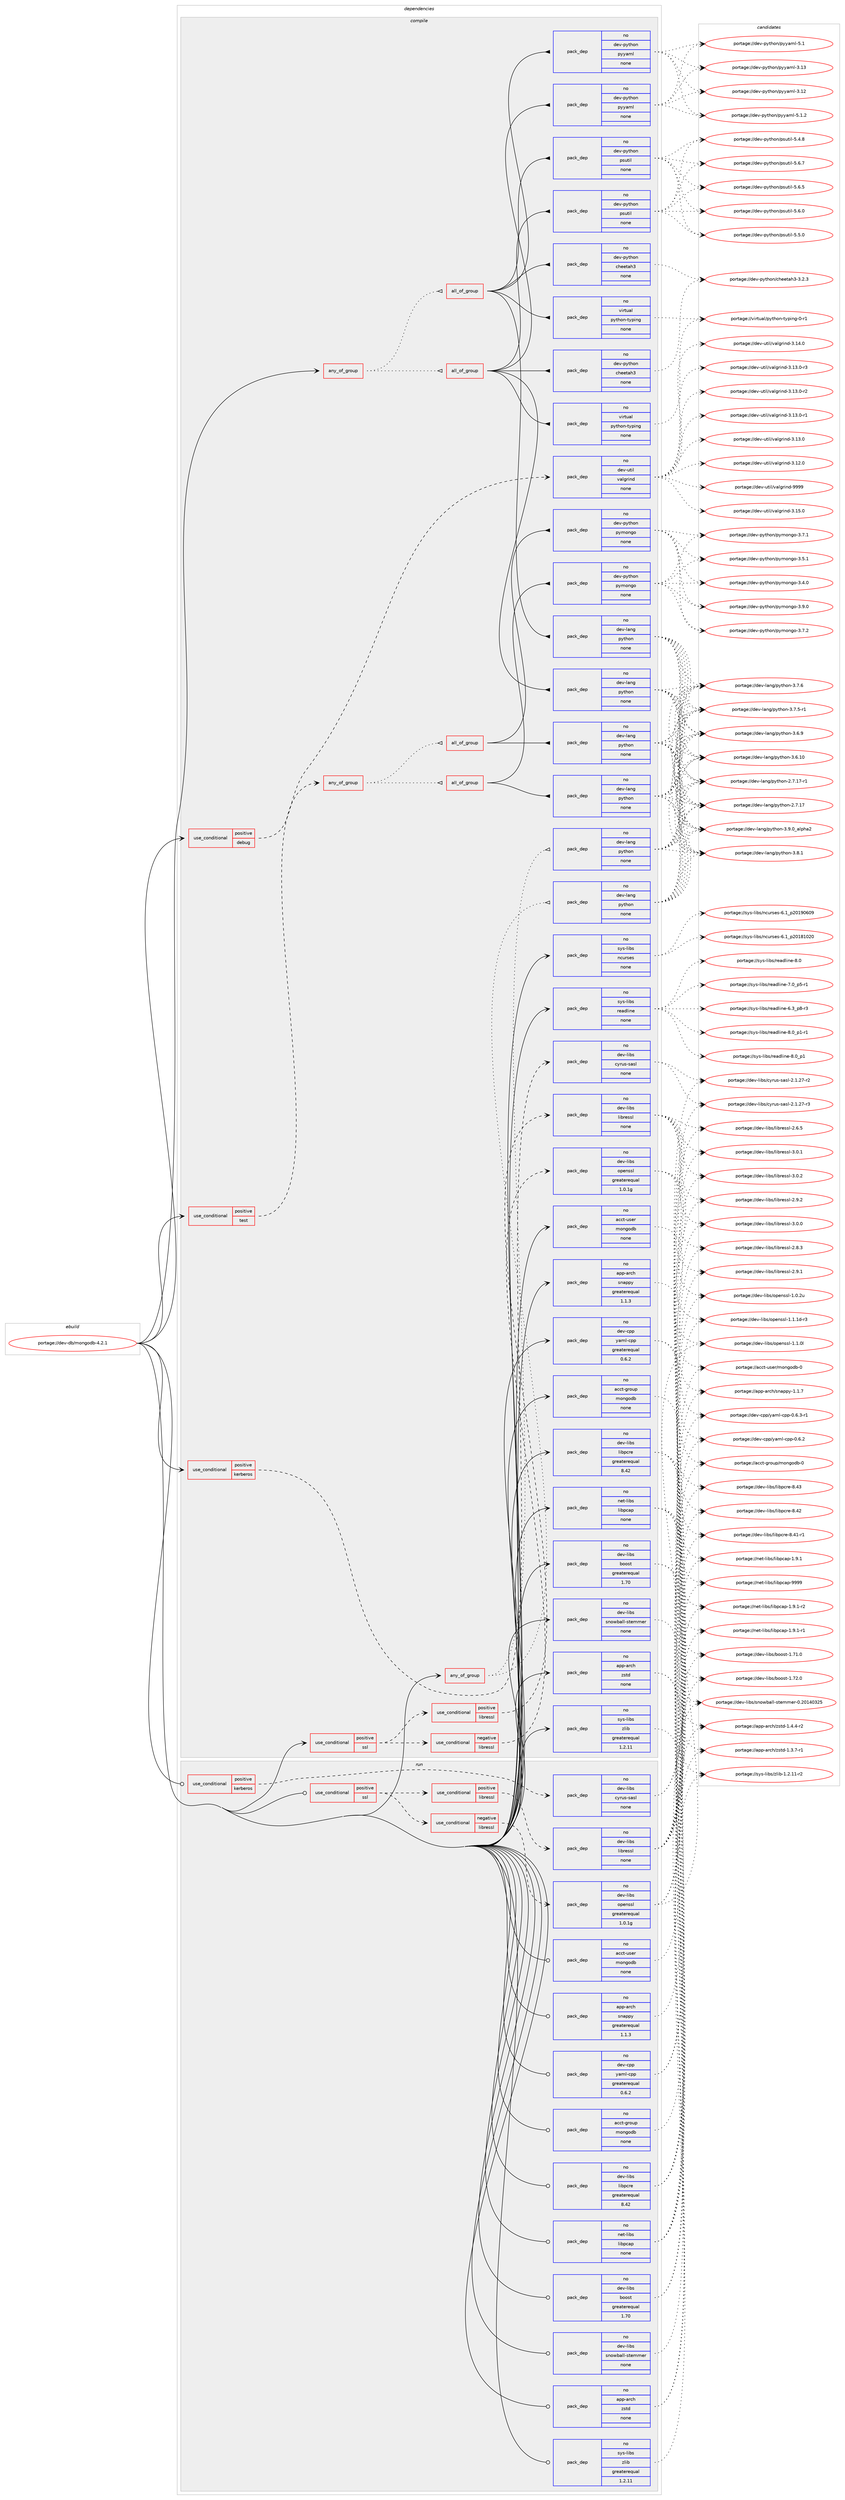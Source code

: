 digraph prolog {

# *************
# Graph options
# *************

newrank=true;
concentrate=true;
compound=true;
graph [rankdir=LR,fontname=Helvetica,fontsize=10,ranksep=1.5];#, ranksep=2.5, nodesep=0.2];
edge  [arrowhead=vee];
node  [fontname=Helvetica,fontsize=10];

# **********
# The ebuild
# **********

subgraph cluster_leftcol {
color=gray;
label=<<i>ebuild</i>>;
id [label="portage://dev-db/mongodb-4.2.1", color=red, width=4, href="../dev-db/mongodb-4.2.1.svg"];
}

# ****************
# The dependencies
# ****************

subgraph cluster_midcol {
color=gray;
label=<<i>dependencies</i>>;
subgraph cluster_compile {
fillcolor="#eeeeee";
style=filled;
label=<<i>compile</i>>;
subgraph any7016 {
dependency582859 [label=<<TABLE BORDER="0" CELLBORDER="1" CELLSPACING="0" CELLPADDING="4"><TR><TD CELLPADDING="10">any_of_group</TD></TR></TABLE>>, shape=none, color=red];subgraph all248 {
dependency582860 [label=<<TABLE BORDER="0" CELLBORDER="1" CELLSPACING="0" CELLPADDING="4"><TR><TD CELLPADDING="10">all_of_group</TD></TR></TABLE>>, shape=none, color=red];subgraph pack437535 {
dependency582861 [label=<<TABLE BORDER="0" CELLBORDER="1" CELLSPACING="0" CELLPADDING="4" WIDTH="220"><TR><TD ROWSPAN="6" CELLPADDING="30">pack_dep</TD></TR><TR><TD WIDTH="110">no</TD></TR><TR><TD>dev-lang</TD></TR><TR><TD>python</TD></TR><TR><TD>none</TD></TR><TR><TD></TD></TR></TABLE>>, shape=none, color=blue];
}
dependency582860:e -> dependency582861:w [weight=20,style="solid",arrowhead="inv"];
subgraph pack437536 {
dependency582862 [label=<<TABLE BORDER="0" CELLBORDER="1" CELLSPACING="0" CELLPADDING="4" WIDTH="220"><TR><TD ROWSPAN="6" CELLPADDING="30">pack_dep</TD></TR><TR><TD WIDTH="110">no</TD></TR><TR><TD>dev-python</TD></TR><TR><TD>cheetah3</TD></TR><TR><TD>none</TD></TR><TR><TD></TD></TR></TABLE>>, shape=none, color=blue];
}
dependency582860:e -> dependency582862:w [weight=20,style="solid",arrowhead="inv"];
subgraph pack437537 {
dependency582863 [label=<<TABLE BORDER="0" CELLBORDER="1" CELLSPACING="0" CELLPADDING="4" WIDTH="220"><TR><TD ROWSPAN="6" CELLPADDING="30">pack_dep</TD></TR><TR><TD WIDTH="110">no</TD></TR><TR><TD>dev-python</TD></TR><TR><TD>psutil</TD></TR><TR><TD>none</TD></TR><TR><TD></TD></TR></TABLE>>, shape=none, color=blue];
}
dependency582860:e -> dependency582863:w [weight=20,style="solid",arrowhead="inv"];
subgraph pack437538 {
dependency582864 [label=<<TABLE BORDER="0" CELLBORDER="1" CELLSPACING="0" CELLPADDING="4" WIDTH="220"><TR><TD ROWSPAN="6" CELLPADDING="30">pack_dep</TD></TR><TR><TD WIDTH="110">no</TD></TR><TR><TD>dev-python</TD></TR><TR><TD>pyyaml</TD></TR><TR><TD>none</TD></TR><TR><TD></TD></TR></TABLE>>, shape=none, color=blue];
}
dependency582860:e -> dependency582864:w [weight=20,style="solid",arrowhead="inv"];
subgraph pack437539 {
dependency582865 [label=<<TABLE BORDER="0" CELLBORDER="1" CELLSPACING="0" CELLPADDING="4" WIDTH="220"><TR><TD ROWSPAN="6" CELLPADDING="30">pack_dep</TD></TR><TR><TD WIDTH="110">no</TD></TR><TR><TD>virtual</TD></TR><TR><TD>python-typing</TD></TR><TR><TD>none</TD></TR><TR><TD></TD></TR></TABLE>>, shape=none, color=blue];
}
dependency582860:e -> dependency582865:w [weight=20,style="solid",arrowhead="inv"];
}
dependency582859:e -> dependency582860:w [weight=20,style="dotted",arrowhead="oinv"];
subgraph all249 {
dependency582866 [label=<<TABLE BORDER="0" CELLBORDER="1" CELLSPACING="0" CELLPADDING="4"><TR><TD CELLPADDING="10">all_of_group</TD></TR></TABLE>>, shape=none, color=red];subgraph pack437540 {
dependency582867 [label=<<TABLE BORDER="0" CELLBORDER="1" CELLSPACING="0" CELLPADDING="4" WIDTH="220"><TR><TD ROWSPAN="6" CELLPADDING="30">pack_dep</TD></TR><TR><TD WIDTH="110">no</TD></TR><TR><TD>dev-lang</TD></TR><TR><TD>python</TD></TR><TR><TD>none</TD></TR><TR><TD></TD></TR></TABLE>>, shape=none, color=blue];
}
dependency582866:e -> dependency582867:w [weight=20,style="solid",arrowhead="inv"];
subgraph pack437541 {
dependency582868 [label=<<TABLE BORDER="0" CELLBORDER="1" CELLSPACING="0" CELLPADDING="4" WIDTH="220"><TR><TD ROWSPAN="6" CELLPADDING="30">pack_dep</TD></TR><TR><TD WIDTH="110">no</TD></TR><TR><TD>dev-python</TD></TR><TR><TD>cheetah3</TD></TR><TR><TD>none</TD></TR><TR><TD></TD></TR></TABLE>>, shape=none, color=blue];
}
dependency582866:e -> dependency582868:w [weight=20,style="solid",arrowhead="inv"];
subgraph pack437542 {
dependency582869 [label=<<TABLE BORDER="0" CELLBORDER="1" CELLSPACING="0" CELLPADDING="4" WIDTH="220"><TR><TD ROWSPAN="6" CELLPADDING="30">pack_dep</TD></TR><TR><TD WIDTH="110">no</TD></TR><TR><TD>dev-python</TD></TR><TR><TD>psutil</TD></TR><TR><TD>none</TD></TR><TR><TD></TD></TR></TABLE>>, shape=none, color=blue];
}
dependency582866:e -> dependency582869:w [weight=20,style="solid",arrowhead="inv"];
subgraph pack437543 {
dependency582870 [label=<<TABLE BORDER="0" CELLBORDER="1" CELLSPACING="0" CELLPADDING="4" WIDTH="220"><TR><TD ROWSPAN="6" CELLPADDING="30">pack_dep</TD></TR><TR><TD WIDTH="110">no</TD></TR><TR><TD>dev-python</TD></TR><TR><TD>pyyaml</TD></TR><TR><TD>none</TD></TR><TR><TD></TD></TR></TABLE>>, shape=none, color=blue];
}
dependency582866:e -> dependency582870:w [weight=20,style="solid",arrowhead="inv"];
subgraph pack437544 {
dependency582871 [label=<<TABLE BORDER="0" CELLBORDER="1" CELLSPACING="0" CELLPADDING="4" WIDTH="220"><TR><TD ROWSPAN="6" CELLPADDING="30">pack_dep</TD></TR><TR><TD WIDTH="110">no</TD></TR><TR><TD>virtual</TD></TR><TR><TD>python-typing</TD></TR><TR><TD>none</TD></TR><TR><TD></TD></TR></TABLE>>, shape=none, color=blue];
}
dependency582866:e -> dependency582871:w [weight=20,style="solid",arrowhead="inv"];
}
dependency582859:e -> dependency582866:w [weight=20,style="dotted",arrowhead="oinv"];
}
id:e -> dependency582859:w [weight=20,style="solid",arrowhead="vee"];
subgraph any7017 {
dependency582872 [label=<<TABLE BORDER="0" CELLBORDER="1" CELLSPACING="0" CELLPADDING="4"><TR><TD CELLPADDING="10">any_of_group</TD></TR></TABLE>>, shape=none, color=red];subgraph pack437545 {
dependency582873 [label=<<TABLE BORDER="0" CELLBORDER="1" CELLSPACING="0" CELLPADDING="4" WIDTH="220"><TR><TD ROWSPAN="6" CELLPADDING="30">pack_dep</TD></TR><TR><TD WIDTH="110">no</TD></TR><TR><TD>dev-lang</TD></TR><TR><TD>python</TD></TR><TR><TD>none</TD></TR><TR><TD></TD></TR></TABLE>>, shape=none, color=blue];
}
dependency582872:e -> dependency582873:w [weight=20,style="dotted",arrowhead="oinv"];
subgraph pack437546 {
dependency582874 [label=<<TABLE BORDER="0" CELLBORDER="1" CELLSPACING="0" CELLPADDING="4" WIDTH="220"><TR><TD ROWSPAN="6" CELLPADDING="30">pack_dep</TD></TR><TR><TD WIDTH="110">no</TD></TR><TR><TD>dev-lang</TD></TR><TR><TD>python</TD></TR><TR><TD>none</TD></TR><TR><TD></TD></TR></TABLE>>, shape=none, color=blue];
}
dependency582872:e -> dependency582874:w [weight=20,style="dotted",arrowhead="oinv"];
}
id:e -> dependency582872:w [weight=20,style="solid",arrowhead="vee"];
subgraph cond138063 {
dependency582875 [label=<<TABLE BORDER="0" CELLBORDER="1" CELLSPACING="0" CELLPADDING="4"><TR><TD ROWSPAN="3" CELLPADDING="10">use_conditional</TD></TR><TR><TD>positive</TD></TR><TR><TD>debug</TD></TR></TABLE>>, shape=none, color=red];
subgraph pack437547 {
dependency582876 [label=<<TABLE BORDER="0" CELLBORDER="1" CELLSPACING="0" CELLPADDING="4" WIDTH="220"><TR><TD ROWSPAN="6" CELLPADDING="30">pack_dep</TD></TR><TR><TD WIDTH="110">no</TD></TR><TR><TD>dev-util</TD></TR><TR><TD>valgrind</TD></TR><TR><TD>none</TD></TR><TR><TD></TD></TR></TABLE>>, shape=none, color=blue];
}
dependency582875:e -> dependency582876:w [weight=20,style="dashed",arrowhead="vee"];
}
id:e -> dependency582875:w [weight=20,style="solid",arrowhead="vee"];
subgraph cond138064 {
dependency582877 [label=<<TABLE BORDER="0" CELLBORDER="1" CELLSPACING="0" CELLPADDING="4"><TR><TD ROWSPAN="3" CELLPADDING="10">use_conditional</TD></TR><TR><TD>positive</TD></TR><TR><TD>kerberos</TD></TR></TABLE>>, shape=none, color=red];
subgraph pack437548 {
dependency582878 [label=<<TABLE BORDER="0" CELLBORDER="1" CELLSPACING="0" CELLPADDING="4" WIDTH="220"><TR><TD ROWSPAN="6" CELLPADDING="30">pack_dep</TD></TR><TR><TD WIDTH="110">no</TD></TR><TR><TD>dev-libs</TD></TR><TR><TD>cyrus-sasl</TD></TR><TR><TD>none</TD></TR><TR><TD></TD></TR></TABLE>>, shape=none, color=blue];
}
dependency582877:e -> dependency582878:w [weight=20,style="dashed",arrowhead="vee"];
}
id:e -> dependency582877:w [weight=20,style="solid",arrowhead="vee"];
subgraph cond138065 {
dependency582879 [label=<<TABLE BORDER="0" CELLBORDER="1" CELLSPACING="0" CELLPADDING="4"><TR><TD ROWSPAN="3" CELLPADDING="10">use_conditional</TD></TR><TR><TD>positive</TD></TR><TR><TD>ssl</TD></TR></TABLE>>, shape=none, color=red];
subgraph cond138066 {
dependency582880 [label=<<TABLE BORDER="0" CELLBORDER="1" CELLSPACING="0" CELLPADDING="4"><TR><TD ROWSPAN="3" CELLPADDING="10">use_conditional</TD></TR><TR><TD>negative</TD></TR><TR><TD>libressl</TD></TR></TABLE>>, shape=none, color=red];
subgraph pack437549 {
dependency582881 [label=<<TABLE BORDER="0" CELLBORDER="1" CELLSPACING="0" CELLPADDING="4" WIDTH="220"><TR><TD ROWSPAN="6" CELLPADDING="30">pack_dep</TD></TR><TR><TD WIDTH="110">no</TD></TR><TR><TD>dev-libs</TD></TR><TR><TD>openssl</TD></TR><TR><TD>greaterequal</TD></TR><TR><TD>1.0.1g</TD></TR></TABLE>>, shape=none, color=blue];
}
dependency582880:e -> dependency582881:w [weight=20,style="dashed",arrowhead="vee"];
}
dependency582879:e -> dependency582880:w [weight=20,style="dashed",arrowhead="vee"];
subgraph cond138067 {
dependency582882 [label=<<TABLE BORDER="0" CELLBORDER="1" CELLSPACING="0" CELLPADDING="4"><TR><TD ROWSPAN="3" CELLPADDING="10">use_conditional</TD></TR><TR><TD>positive</TD></TR><TR><TD>libressl</TD></TR></TABLE>>, shape=none, color=red];
subgraph pack437550 {
dependency582883 [label=<<TABLE BORDER="0" CELLBORDER="1" CELLSPACING="0" CELLPADDING="4" WIDTH="220"><TR><TD ROWSPAN="6" CELLPADDING="30">pack_dep</TD></TR><TR><TD WIDTH="110">no</TD></TR><TR><TD>dev-libs</TD></TR><TR><TD>libressl</TD></TR><TR><TD>none</TD></TR><TR><TD></TD></TR></TABLE>>, shape=none, color=blue];
}
dependency582882:e -> dependency582883:w [weight=20,style="dashed",arrowhead="vee"];
}
dependency582879:e -> dependency582882:w [weight=20,style="dashed",arrowhead="vee"];
}
id:e -> dependency582879:w [weight=20,style="solid",arrowhead="vee"];
subgraph cond138068 {
dependency582884 [label=<<TABLE BORDER="0" CELLBORDER="1" CELLSPACING="0" CELLPADDING="4"><TR><TD ROWSPAN="3" CELLPADDING="10">use_conditional</TD></TR><TR><TD>positive</TD></TR><TR><TD>test</TD></TR></TABLE>>, shape=none, color=red];
subgraph any7018 {
dependency582885 [label=<<TABLE BORDER="0" CELLBORDER="1" CELLSPACING="0" CELLPADDING="4"><TR><TD CELLPADDING="10">any_of_group</TD></TR></TABLE>>, shape=none, color=red];subgraph all250 {
dependency582886 [label=<<TABLE BORDER="0" CELLBORDER="1" CELLSPACING="0" CELLPADDING="4"><TR><TD CELLPADDING="10">all_of_group</TD></TR></TABLE>>, shape=none, color=red];subgraph pack437551 {
dependency582887 [label=<<TABLE BORDER="0" CELLBORDER="1" CELLSPACING="0" CELLPADDING="4" WIDTH="220"><TR><TD ROWSPAN="6" CELLPADDING="30">pack_dep</TD></TR><TR><TD WIDTH="110">no</TD></TR><TR><TD>dev-lang</TD></TR><TR><TD>python</TD></TR><TR><TD>none</TD></TR><TR><TD></TD></TR></TABLE>>, shape=none, color=blue];
}
dependency582886:e -> dependency582887:w [weight=20,style="solid",arrowhead="inv"];
subgraph pack437552 {
dependency582888 [label=<<TABLE BORDER="0" CELLBORDER="1" CELLSPACING="0" CELLPADDING="4" WIDTH="220"><TR><TD ROWSPAN="6" CELLPADDING="30">pack_dep</TD></TR><TR><TD WIDTH="110">no</TD></TR><TR><TD>dev-python</TD></TR><TR><TD>pymongo</TD></TR><TR><TD>none</TD></TR><TR><TD></TD></TR></TABLE>>, shape=none, color=blue];
}
dependency582886:e -> dependency582888:w [weight=20,style="solid",arrowhead="inv"];
}
dependency582885:e -> dependency582886:w [weight=20,style="dotted",arrowhead="oinv"];
subgraph all251 {
dependency582889 [label=<<TABLE BORDER="0" CELLBORDER="1" CELLSPACING="0" CELLPADDING="4"><TR><TD CELLPADDING="10">all_of_group</TD></TR></TABLE>>, shape=none, color=red];subgraph pack437553 {
dependency582890 [label=<<TABLE BORDER="0" CELLBORDER="1" CELLSPACING="0" CELLPADDING="4" WIDTH="220"><TR><TD ROWSPAN="6" CELLPADDING="30">pack_dep</TD></TR><TR><TD WIDTH="110">no</TD></TR><TR><TD>dev-lang</TD></TR><TR><TD>python</TD></TR><TR><TD>none</TD></TR><TR><TD></TD></TR></TABLE>>, shape=none, color=blue];
}
dependency582889:e -> dependency582890:w [weight=20,style="solid",arrowhead="inv"];
subgraph pack437554 {
dependency582891 [label=<<TABLE BORDER="0" CELLBORDER="1" CELLSPACING="0" CELLPADDING="4" WIDTH="220"><TR><TD ROWSPAN="6" CELLPADDING="30">pack_dep</TD></TR><TR><TD WIDTH="110">no</TD></TR><TR><TD>dev-python</TD></TR><TR><TD>pymongo</TD></TR><TR><TD>none</TD></TR><TR><TD></TD></TR></TABLE>>, shape=none, color=blue];
}
dependency582889:e -> dependency582891:w [weight=20,style="solid",arrowhead="inv"];
}
dependency582885:e -> dependency582889:w [weight=20,style="dotted",arrowhead="oinv"];
}
dependency582884:e -> dependency582885:w [weight=20,style="dashed",arrowhead="vee"];
}
id:e -> dependency582884:w [weight=20,style="solid",arrowhead="vee"];
subgraph pack437555 {
dependency582892 [label=<<TABLE BORDER="0" CELLBORDER="1" CELLSPACING="0" CELLPADDING="4" WIDTH="220"><TR><TD ROWSPAN="6" CELLPADDING="30">pack_dep</TD></TR><TR><TD WIDTH="110">no</TD></TR><TR><TD>acct-group</TD></TR><TR><TD>mongodb</TD></TR><TR><TD>none</TD></TR><TR><TD></TD></TR></TABLE>>, shape=none, color=blue];
}
id:e -> dependency582892:w [weight=20,style="solid",arrowhead="vee"];
subgraph pack437556 {
dependency582893 [label=<<TABLE BORDER="0" CELLBORDER="1" CELLSPACING="0" CELLPADDING="4" WIDTH="220"><TR><TD ROWSPAN="6" CELLPADDING="30">pack_dep</TD></TR><TR><TD WIDTH="110">no</TD></TR><TR><TD>acct-user</TD></TR><TR><TD>mongodb</TD></TR><TR><TD>none</TD></TR><TR><TD></TD></TR></TABLE>>, shape=none, color=blue];
}
id:e -> dependency582893:w [weight=20,style="solid",arrowhead="vee"];
subgraph pack437557 {
dependency582894 [label=<<TABLE BORDER="0" CELLBORDER="1" CELLSPACING="0" CELLPADDING="4" WIDTH="220"><TR><TD ROWSPAN="6" CELLPADDING="30">pack_dep</TD></TR><TR><TD WIDTH="110">no</TD></TR><TR><TD>app-arch</TD></TR><TR><TD>snappy</TD></TR><TR><TD>greaterequal</TD></TR><TR><TD>1.1.3</TD></TR></TABLE>>, shape=none, color=blue];
}
id:e -> dependency582894:w [weight=20,style="solid",arrowhead="vee"];
subgraph pack437558 {
dependency582895 [label=<<TABLE BORDER="0" CELLBORDER="1" CELLSPACING="0" CELLPADDING="4" WIDTH="220"><TR><TD ROWSPAN="6" CELLPADDING="30">pack_dep</TD></TR><TR><TD WIDTH="110">no</TD></TR><TR><TD>app-arch</TD></TR><TR><TD>zstd</TD></TR><TR><TD>none</TD></TR><TR><TD></TD></TR></TABLE>>, shape=none, color=blue];
}
id:e -> dependency582895:w [weight=20,style="solid",arrowhead="vee"];
subgraph pack437559 {
dependency582896 [label=<<TABLE BORDER="0" CELLBORDER="1" CELLSPACING="0" CELLPADDING="4" WIDTH="220"><TR><TD ROWSPAN="6" CELLPADDING="30">pack_dep</TD></TR><TR><TD WIDTH="110">no</TD></TR><TR><TD>dev-cpp</TD></TR><TR><TD>yaml-cpp</TD></TR><TR><TD>greaterequal</TD></TR><TR><TD>0.6.2</TD></TR></TABLE>>, shape=none, color=blue];
}
id:e -> dependency582896:w [weight=20,style="solid",arrowhead="vee"];
subgraph pack437560 {
dependency582897 [label=<<TABLE BORDER="0" CELLBORDER="1" CELLSPACING="0" CELLPADDING="4" WIDTH="220"><TR><TD ROWSPAN="6" CELLPADDING="30">pack_dep</TD></TR><TR><TD WIDTH="110">no</TD></TR><TR><TD>dev-libs</TD></TR><TR><TD>boost</TD></TR><TR><TD>greaterequal</TD></TR><TR><TD>1.70</TD></TR></TABLE>>, shape=none, color=blue];
}
id:e -> dependency582897:w [weight=20,style="solid",arrowhead="vee"];
subgraph pack437561 {
dependency582898 [label=<<TABLE BORDER="0" CELLBORDER="1" CELLSPACING="0" CELLPADDING="4" WIDTH="220"><TR><TD ROWSPAN="6" CELLPADDING="30">pack_dep</TD></TR><TR><TD WIDTH="110">no</TD></TR><TR><TD>dev-libs</TD></TR><TR><TD>libpcre</TD></TR><TR><TD>greaterequal</TD></TR><TR><TD>8.42</TD></TR></TABLE>>, shape=none, color=blue];
}
id:e -> dependency582898:w [weight=20,style="solid",arrowhead="vee"];
subgraph pack437562 {
dependency582899 [label=<<TABLE BORDER="0" CELLBORDER="1" CELLSPACING="0" CELLPADDING="4" WIDTH="220"><TR><TD ROWSPAN="6" CELLPADDING="30">pack_dep</TD></TR><TR><TD WIDTH="110">no</TD></TR><TR><TD>dev-libs</TD></TR><TR><TD>snowball-stemmer</TD></TR><TR><TD>none</TD></TR><TR><TD></TD></TR></TABLE>>, shape=none, color=blue];
}
id:e -> dependency582899:w [weight=20,style="solid",arrowhead="vee"];
subgraph pack437563 {
dependency582900 [label=<<TABLE BORDER="0" CELLBORDER="1" CELLSPACING="0" CELLPADDING="4" WIDTH="220"><TR><TD ROWSPAN="6" CELLPADDING="30">pack_dep</TD></TR><TR><TD WIDTH="110">no</TD></TR><TR><TD>net-libs</TD></TR><TR><TD>libpcap</TD></TR><TR><TD>none</TD></TR><TR><TD></TD></TR></TABLE>>, shape=none, color=blue];
}
id:e -> dependency582900:w [weight=20,style="solid",arrowhead="vee"];
subgraph pack437564 {
dependency582901 [label=<<TABLE BORDER="0" CELLBORDER="1" CELLSPACING="0" CELLPADDING="4" WIDTH="220"><TR><TD ROWSPAN="6" CELLPADDING="30">pack_dep</TD></TR><TR><TD WIDTH="110">no</TD></TR><TR><TD>sys-libs</TD></TR><TR><TD>ncurses</TD></TR><TR><TD>none</TD></TR><TR><TD></TD></TR></TABLE>>, shape=none, color=blue];
}
id:e -> dependency582901:w [weight=20,style="solid",arrowhead="vee"];
subgraph pack437565 {
dependency582902 [label=<<TABLE BORDER="0" CELLBORDER="1" CELLSPACING="0" CELLPADDING="4" WIDTH="220"><TR><TD ROWSPAN="6" CELLPADDING="30">pack_dep</TD></TR><TR><TD WIDTH="110">no</TD></TR><TR><TD>sys-libs</TD></TR><TR><TD>readline</TD></TR><TR><TD>none</TD></TR><TR><TD></TD></TR></TABLE>>, shape=none, color=blue];
}
id:e -> dependency582902:w [weight=20,style="solid",arrowhead="vee"];
subgraph pack437566 {
dependency582903 [label=<<TABLE BORDER="0" CELLBORDER="1" CELLSPACING="0" CELLPADDING="4" WIDTH="220"><TR><TD ROWSPAN="6" CELLPADDING="30">pack_dep</TD></TR><TR><TD WIDTH="110">no</TD></TR><TR><TD>sys-libs</TD></TR><TR><TD>zlib</TD></TR><TR><TD>greaterequal</TD></TR><TR><TD>1.2.11</TD></TR></TABLE>>, shape=none, color=blue];
}
id:e -> dependency582903:w [weight=20,style="solid",arrowhead="vee"];
}
subgraph cluster_compileandrun {
fillcolor="#eeeeee";
style=filled;
label=<<i>compile and run</i>>;
}
subgraph cluster_run {
fillcolor="#eeeeee";
style=filled;
label=<<i>run</i>>;
subgraph cond138069 {
dependency582904 [label=<<TABLE BORDER="0" CELLBORDER="1" CELLSPACING="0" CELLPADDING="4"><TR><TD ROWSPAN="3" CELLPADDING="10">use_conditional</TD></TR><TR><TD>positive</TD></TR><TR><TD>kerberos</TD></TR></TABLE>>, shape=none, color=red];
subgraph pack437567 {
dependency582905 [label=<<TABLE BORDER="0" CELLBORDER="1" CELLSPACING="0" CELLPADDING="4" WIDTH="220"><TR><TD ROWSPAN="6" CELLPADDING="30">pack_dep</TD></TR><TR><TD WIDTH="110">no</TD></TR><TR><TD>dev-libs</TD></TR><TR><TD>cyrus-sasl</TD></TR><TR><TD>none</TD></TR><TR><TD></TD></TR></TABLE>>, shape=none, color=blue];
}
dependency582904:e -> dependency582905:w [weight=20,style="dashed",arrowhead="vee"];
}
id:e -> dependency582904:w [weight=20,style="solid",arrowhead="odot"];
subgraph cond138070 {
dependency582906 [label=<<TABLE BORDER="0" CELLBORDER="1" CELLSPACING="0" CELLPADDING="4"><TR><TD ROWSPAN="3" CELLPADDING="10">use_conditional</TD></TR><TR><TD>positive</TD></TR><TR><TD>ssl</TD></TR></TABLE>>, shape=none, color=red];
subgraph cond138071 {
dependency582907 [label=<<TABLE BORDER="0" CELLBORDER="1" CELLSPACING="0" CELLPADDING="4"><TR><TD ROWSPAN="3" CELLPADDING="10">use_conditional</TD></TR><TR><TD>negative</TD></TR><TR><TD>libressl</TD></TR></TABLE>>, shape=none, color=red];
subgraph pack437568 {
dependency582908 [label=<<TABLE BORDER="0" CELLBORDER="1" CELLSPACING="0" CELLPADDING="4" WIDTH="220"><TR><TD ROWSPAN="6" CELLPADDING="30">pack_dep</TD></TR><TR><TD WIDTH="110">no</TD></TR><TR><TD>dev-libs</TD></TR><TR><TD>openssl</TD></TR><TR><TD>greaterequal</TD></TR><TR><TD>1.0.1g</TD></TR></TABLE>>, shape=none, color=blue];
}
dependency582907:e -> dependency582908:w [weight=20,style="dashed",arrowhead="vee"];
}
dependency582906:e -> dependency582907:w [weight=20,style="dashed",arrowhead="vee"];
subgraph cond138072 {
dependency582909 [label=<<TABLE BORDER="0" CELLBORDER="1" CELLSPACING="0" CELLPADDING="4"><TR><TD ROWSPAN="3" CELLPADDING="10">use_conditional</TD></TR><TR><TD>positive</TD></TR><TR><TD>libressl</TD></TR></TABLE>>, shape=none, color=red];
subgraph pack437569 {
dependency582910 [label=<<TABLE BORDER="0" CELLBORDER="1" CELLSPACING="0" CELLPADDING="4" WIDTH="220"><TR><TD ROWSPAN="6" CELLPADDING="30">pack_dep</TD></TR><TR><TD WIDTH="110">no</TD></TR><TR><TD>dev-libs</TD></TR><TR><TD>libressl</TD></TR><TR><TD>none</TD></TR><TR><TD></TD></TR></TABLE>>, shape=none, color=blue];
}
dependency582909:e -> dependency582910:w [weight=20,style="dashed",arrowhead="vee"];
}
dependency582906:e -> dependency582909:w [weight=20,style="dashed",arrowhead="vee"];
}
id:e -> dependency582906:w [weight=20,style="solid",arrowhead="odot"];
subgraph pack437570 {
dependency582911 [label=<<TABLE BORDER="0" CELLBORDER="1" CELLSPACING="0" CELLPADDING="4" WIDTH="220"><TR><TD ROWSPAN="6" CELLPADDING="30">pack_dep</TD></TR><TR><TD WIDTH="110">no</TD></TR><TR><TD>acct-group</TD></TR><TR><TD>mongodb</TD></TR><TR><TD>none</TD></TR><TR><TD></TD></TR></TABLE>>, shape=none, color=blue];
}
id:e -> dependency582911:w [weight=20,style="solid",arrowhead="odot"];
subgraph pack437571 {
dependency582912 [label=<<TABLE BORDER="0" CELLBORDER="1" CELLSPACING="0" CELLPADDING="4" WIDTH="220"><TR><TD ROWSPAN="6" CELLPADDING="30">pack_dep</TD></TR><TR><TD WIDTH="110">no</TD></TR><TR><TD>acct-user</TD></TR><TR><TD>mongodb</TD></TR><TR><TD>none</TD></TR><TR><TD></TD></TR></TABLE>>, shape=none, color=blue];
}
id:e -> dependency582912:w [weight=20,style="solid",arrowhead="odot"];
subgraph pack437572 {
dependency582913 [label=<<TABLE BORDER="0" CELLBORDER="1" CELLSPACING="0" CELLPADDING="4" WIDTH="220"><TR><TD ROWSPAN="6" CELLPADDING="30">pack_dep</TD></TR><TR><TD WIDTH="110">no</TD></TR><TR><TD>app-arch</TD></TR><TR><TD>snappy</TD></TR><TR><TD>greaterequal</TD></TR><TR><TD>1.1.3</TD></TR></TABLE>>, shape=none, color=blue];
}
id:e -> dependency582913:w [weight=20,style="solid",arrowhead="odot"];
subgraph pack437573 {
dependency582914 [label=<<TABLE BORDER="0" CELLBORDER="1" CELLSPACING="0" CELLPADDING="4" WIDTH="220"><TR><TD ROWSPAN="6" CELLPADDING="30">pack_dep</TD></TR><TR><TD WIDTH="110">no</TD></TR><TR><TD>app-arch</TD></TR><TR><TD>zstd</TD></TR><TR><TD>none</TD></TR><TR><TD></TD></TR></TABLE>>, shape=none, color=blue];
}
id:e -> dependency582914:w [weight=20,style="solid",arrowhead="odot"];
subgraph pack437574 {
dependency582915 [label=<<TABLE BORDER="0" CELLBORDER="1" CELLSPACING="0" CELLPADDING="4" WIDTH="220"><TR><TD ROWSPAN="6" CELLPADDING="30">pack_dep</TD></TR><TR><TD WIDTH="110">no</TD></TR><TR><TD>dev-cpp</TD></TR><TR><TD>yaml-cpp</TD></TR><TR><TD>greaterequal</TD></TR><TR><TD>0.6.2</TD></TR></TABLE>>, shape=none, color=blue];
}
id:e -> dependency582915:w [weight=20,style="solid",arrowhead="odot"];
subgraph pack437575 {
dependency582916 [label=<<TABLE BORDER="0" CELLBORDER="1" CELLSPACING="0" CELLPADDING="4" WIDTH="220"><TR><TD ROWSPAN="6" CELLPADDING="30">pack_dep</TD></TR><TR><TD WIDTH="110">no</TD></TR><TR><TD>dev-libs</TD></TR><TR><TD>boost</TD></TR><TR><TD>greaterequal</TD></TR><TR><TD>1.70</TD></TR></TABLE>>, shape=none, color=blue];
}
id:e -> dependency582916:w [weight=20,style="solid",arrowhead="odot"];
subgraph pack437576 {
dependency582917 [label=<<TABLE BORDER="0" CELLBORDER="1" CELLSPACING="0" CELLPADDING="4" WIDTH="220"><TR><TD ROWSPAN="6" CELLPADDING="30">pack_dep</TD></TR><TR><TD WIDTH="110">no</TD></TR><TR><TD>dev-libs</TD></TR><TR><TD>libpcre</TD></TR><TR><TD>greaterequal</TD></TR><TR><TD>8.42</TD></TR></TABLE>>, shape=none, color=blue];
}
id:e -> dependency582917:w [weight=20,style="solid",arrowhead="odot"];
subgraph pack437577 {
dependency582918 [label=<<TABLE BORDER="0" CELLBORDER="1" CELLSPACING="0" CELLPADDING="4" WIDTH="220"><TR><TD ROWSPAN="6" CELLPADDING="30">pack_dep</TD></TR><TR><TD WIDTH="110">no</TD></TR><TR><TD>dev-libs</TD></TR><TR><TD>snowball-stemmer</TD></TR><TR><TD>none</TD></TR><TR><TD></TD></TR></TABLE>>, shape=none, color=blue];
}
id:e -> dependency582918:w [weight=20,style="solid",arrowhead="odot"];
subgraph pack437578 {
dependency582919 [label=<<TABLE BORDER="0" CELLBORDER="1" CELLSPACING="0" CELLPADDING="4" WIDTH="220"><TR><TD ROWSPAN="6" CELLPADDING="30">pack_dep</TD></TR><TR><TD WIDTH="110">no</TD></TR><TR><TD>net-libs</TD></TR><TR><TD>libpcap</TD></TR><TR><TD>none</TD></TR><TR><TD></TD></TR></TABLE>>, shape=none, color=blue];
}
id:e -> dependency582919:w [weight=20,style="solid",arrowhead="odot"];
subgraph pack437579 {
dependency582920 [label=<<TABLE BORDER="0" CELLBORDER="1" CELLSPACING="0" CELLPADDING="4" WIDTH="220"><TR><TD ROWSPAN="6" CELLPADDING="30">pack_dep</TD></TR><TR><TD WIDTH="110">no</TD></TR><TR><TD>sys-libs</TD></TR><TR><TD>zlib</TD></TR><TR><TD>greaterequal</TD></TR><TR><TD>1.2.11</TD></TR></TABLE>>, shape=none, color=blue];
}
id:e -> dependency582920:w [weight=20,style="solid",arrowhead="odot"];
}
}

# **************
# The candidates
# **************

subgraph cluster_choices {
rank=same;
color=gray;
label=<<i>candidates</i>>;

subgraph choice437535 {
color=black;
nodesep=1;
choice10010111845108971101034711212111610411111045514657464895971081121049750 [label="portage://dev-lang/python-3.9.0_alpha2", color=red, width=4,href="../dev-lang/python-3.9.0_alpha2.svg"];
choice100101118451089711010347112121116104111110455146564649 [label="portage://dev-lang/python-3.8.1", color=red, width=4,href="../dev-lang/python-3.8.1.svg"];
choice100101118451089711010347112121116104111110455146554654 [label="portage://dev-lang/python-3.7.6", color=red, width=4,href="../dev-lang/python-3.7.6.svg"];
choice1001011184510897110103471121211161041111104551465546534511449 [label="portage://dev-lang/python-3.7.5-r1", color=red, width=4,href="../dev-lang/python-3.7.5-r1.svg"];
choice100101118451089711010347112121116104111110455146544657 [label="portage://dev-lang/python-3.6.9", color=red, width=4,href="../dev-lang/python-3.6.9.svg"];
choice10010111845108971101034711212111610411111045514654464948 [label="portage://dev-lang/python-3.6.10", color=red, width=4,href="../dev-lang/python-3.6.10.svg"];
choice100101118451089711010347112121116104111110455046554649554511449 [label="portage://dev-lang/python-2.7.17-r1", color=red, width=4,href="../dev-lang/python-2.7.17-r1.svg"];
choice10010111845108971101034711212111610411111045504655464955 [label="portage://dev-lang/python-2.7.17", color=red, width=4,href="../dev-lang/python-2.7.17.svg"];
dependency582861:e -> choice10010111845108971101034711212111610411111045514657464895971081121049750:w [style=dotted,weight="100"];
dependency582861:e -> choice100101118451089711010347112121116104111110455146564649:w [style=dotted,weight="100"];
dependency582861:e -> choice100101118451089711010347112121116104111110455146554654:w [style=dotted,weight="100"];
dependency582861:e -> choice1001011184510897110103471121211161041111104551465546534511449:w [style=dotted,weight="100"];
dependency582861:e -> choice100101118451089711010347112121116104111110455146544657:w [style=dotted,weight="100"];
dependency582861:e -> choice10010111845108971101034711212111610411111045514654464948:w [style=dotted,weight="100"];
dependency582861:e -> choice100101118451089711010347112121116104111110455046554649554511449:w [style=dotted,weight="100"];
dependency582861:e -> choice10010111845108971101034711212111610411111045504655464955:w [style=dotted,weight="100"];
}
subgraph choice437536 {
color=black;
nodesep=1;
choice1001011184511212111610411111047991041011011169710451455146504651 [label="portage://dev-python/cheetah3-3.2.3", color=red, width=4,href="../dev-python/cheetah3-3.2.3.svg"];
dependency582862:e -> choice1001011184511212111610411111047991041011011169710451455146504651:w [style=dotted,weight="100"];
}
subgraph choice437537 {
color=black;
nodesep=1;
choice1001011184511212111610411111047112115117116105108455346544655 [label="portage://dev-python/psutil-5.6.7", color=red, width=4,href="../dev-python/psutil-5.6.7.svg"];
choice1001011184511212111610411111047112115117116105108455346544653 [label="portage://dev-python/psutil-5.6.5", color=red, width=4,href="../dev-python/psutil-5.6.5.svg"];
choice1001011184511212111610411111047112115117116105108455346544648 [label="portage://dev-python/psutil-5.6.0", color=red, width=4,href="../dev-python/psutil-5.6.0.svg"];
choice1001011184511212111610411111047112115117116105108455346534648 [label="portage://dev-python/psutil-5.5.0", color=red, width=4,href="../dev-python/psutil-5.5.0.svg"];
choice1001011184511212111610411111047112115117116105108455346524656 [label="portage://dev-python/psutil-5.4.8", color=red, width=4,href="../dev-python/psutil-5.4.8.svg"];
dependency582863:e -> choice1001011184511212111610411111047112115117116105108455346544655:w [style=dotted,weight="100"];
dependency582863:e -> choice1001011184511212111610411111047112115117116105108455346544653:w [style=dotted,weight="100"];
dependency582863:e -> choice1001011184511212111610411111047112115117116105108455346544648:w [style=dotted,weight="100"];
dependency582863:e -> choice1001011184511212111610411111047112115117116105108455346534648:w [style=dotted,weight="100"];
dependency582863:e -> choice1001011184511212111610411111047112115117116105108455346524656:w [style=dotted,weight="100"];
}
subgraph choice437538 {
color=black;
nodesep=1;
choice100101118451121211161041111104711212112197109108455346494650 [label="portage://dev-python/pyyaml-5.1.2", color=red, width=4,href="../dev-python/pyyaml-5.1.2.svg"];
choice10010111845112121116104111110471121211219710910845534649 [label="portage://dev-python/pyyaml-5.1", color=red, width=4,href="../dev-python/pyyaml-5.1.svg"];
choice1001011184511212111610411111047112121121971091084551464951 [label="portage://dev-python/pyyaml-3.13", color=red, width=4,href="../dev-python/pyyaml-3.13.svg"];
choice1001011184511212111610411111047112121121971091084551464950 [label="portage://dev-python/pyyaml-3.12", color=red, width=4,href="../dev-python/pyyaml-3.12.svg"];
dependency582864:e -> choice100101118451121211161041111104711212112197109108455346494650:w [style=dotted,weight="100"];
dependency582864:e -> choice10010111845112121116104111110471121211219710910845534649:w [style=dotted,weight="100"];
dependency582864:e -> choice1001011184511212111610411111047112121121971091084551464951:w [style=dotted,weight="100"];
dependency582864:e -> choice1001011184511212111610411111047112121121971091084551464950:w [style=dotted,weight="100"];
}
subgraph choice437539 {
color=black;
nodesep=1;
choice11810511411611797108471121211161041111104511612111210511010345484511449 [label="portage://virtual/python-typing-0-r1", color=red, width=4,href="../virtual/python-typing-0-r1.svg"];
dependency582865:e -> choice11810511411611797108471121211161041111104511612111210511010345484511449:w [style=dotted,weight="100"];
}
subgraph choice437540 {
color=black;
nodesep=1;
choice10010111845108971101034711212111610411111045514657464895971081121049750 [label="portage://dev-lang/python-3.9.0_alpha2", color=red, width=4,href="../dev-lang/python-3.9.0_alpha2.svg"];
choice100101118451089711010347112121116104111110455146564649 [label="portage://dev-lang/python-3.8.1", color=red, width=4,href="../dev-lang/python-3.8.1.svg"];
choice100101118451089711010347112121116104111110455146554654 [label="portage://dev-lang/python-3.7.6", color=red, width=4,href="../dev-lang/python-3.7.6.svg"];
choice1001011184510897110103471121211161041111104551465546534511449 [label="portage://dev-lang/python-3.7.5-r1", color=red, width=4,href="../dev-lang/python-3.7.5-r1.svg"];
choice100101118451089711010347112121116104111110455146544657 [label="portage://dev-lang/python-3.6.9", color=red, width=4,href="../dev-lang/python-3.6.9.svg"];
choice10010111845108971101034711212111610411111045514654464948 [label="portage://dev-lang/python-3.6.10", color=red, width=4,href="../dev-lang/python-3.6.10.svg"];
choice100101118451089711010347112121116104111110455046554649554511449 [label="portage://dev-lang/python-2.7.17-r1", color=red, width=4,href="../dev-lang/python-2.7.17-r1.svg"];
choice10010111845108971101034711212111610411111045504655464955 [label="portage://dev-lang/python-2.7.17", color=red, width=4,href="../dev-lang/python-2.7.17.svg"];
dependency582867:e -> choice10010111845108971101034711212111610411111045514657464895971081121049750:w [style=dotted,weight="100"];
dependency582867:e -> choice100101118451089711010347112121116104111110455146564649:w [style=dotted,weight="100"];
dependency582867:e -> choice100101118451089711010347112121116104111110455146554654:w [style=dotted,weight="100"];
dependency582867:e -> choice1001011184510897110103471121211161041111104551465546534511449:w [style=dotted,weight="100"];
dependency582867:e -> choice100101118451089711010347112121116104111110455146544657:w [style=dotted,weight="100"];
dependency582867:e -> choice10010111845108971101034711212111610411111045514654464948:w [style=dotted,weight="100"];
dependency582867:e -> choice100101118451089711010347112121116104111110455046554649554511449:w [style=dotted,weight="100"];
dependency582867:e -> choice10010111845108971101034711212111610411111045504655464955:w [style=dotted,weight="100"];
}
subgraph choice437541 {
color=black;
nodesep=1;
choice1001011184511212111610411111047991041011011169710451455146504651 [label="portage://dev-python/cheetah3-3.2.3", color=red, width=4,href="../dev-python/cheetah3-3.2.3.svg"];
dependency582868:e -> choice1001011184511212111610411111047991041011011169710451455146504651:w [style=dotted,weight="100"];
}
subgraph choice437542 {
color=black;
nodesep=1;
choice1001011184511212111610411111047112115117116105108455346544655 [label="portage://dev-python/psutil-5.6.7", color=red, width=4,href="../dev-python/psutil-5.6.7.svg"];
choice1001011184511212111610411111047112115117116105108455346544653 [label="portage://dev-python/psutil-5.6.5", color=red, width=4,href="../dev-python/psutil-5.6.5.svg"];
choice1001011184511212111610411111047112115117116105108455346544648 [label="portage://dev-python/psutil-5.6.0", color=red, width=4,href="../dev-python/psutil-5.6.0.svg"];
choice1001011184511212111610411111047112115117116105108455346534648 [label="portage://dev-python/psutil-5.5.0", color=red, width=4,href="../dev-python/psutil-5.5.0.svg"];
choice1001011184511212111610411111047112115117116105108455346524656 [label="portage://dev-python/psutil-5.4.8", color=red, width=4,href="../dev-python/psutil-5.4.8.svg"];
dependency582869:e -> choice1001011184511212111610411111047112115117116105108455346544655:w [style=dotted,weight="100"];
dependency582869:e -> choice1001011184511212111610411111047112115117116105108455346544653:w [style=dotted,weight="100"];
dependency582869:e -> choice1001011184511212111610411111047112115117116105108455346544648:w [style=dotted,weight="100"];
dependency582869:e -> choice1001011184511212111610411111047112115117116105108455346534648:w [style=dotted,weight="100"];
dependency582869:e -> choice1001011184511212111610411111047112115117116105108455346524656:w [style=dotted,weight="100"];
}
subgraph choice437543 {
color=black;
nodesep=1;
choice100101118451121211161041111104711212112197109108455346494650 [label="portage://dev-python/pyyaml-5.1.2", color=red, width=4,href="../dev-python/pyyaml-5.1.2.svg"];
choice10010111845112121116104111110471121211219710910845534649 [label="portage://dev-python/pyyaml-5.1", color=red, width=4,href="../dev-python/pyyaml-5.1.svg"];
choice1001011184511212111610411111047112121121971091084551464951 [label="portage://dev-python/pyyaml-3.13", color=red, width=4,href="../dev-python/pyyaml-3.13.svg"];
choice1001011184511212111610411111047112121121971091084551464950 [label="portage://dev-python/pyyaml-3.12", color=red, width=4,href="../dev-python/pyyaml-3.12.svg"];
dependency582870:e -> choice100101118451121211161041111104711212112197109108455346494650:w [style=dotted,weight="100"];
dependency582870:e -> choice10010111845112121116104111110471121211219710910845534649:w [style=dotted,weight="100"];
dependency582870:e -> choice1001011184511212111610411111047112121121971091084551464951:w [style=dotted,weight="100"];
dependency582870:e -> choice1001011184511212111610411111047112121121971091084551464950:w [style=dotted,weight="100"];
}
subgraph choice437544 {
color=black;
nodesep=1;
choice11810511411611797108471121211161041111104511612111210511010345484511449 [label="portage://virtual/python-typing-0-r1", color=red, width=4,href="../virtual/python-typing-0-r1.svg"];
dependency582871:e -> choice11810511411611797108471121211161041111104511612111210511010345484511449:w [style=dotted,weight="100"];
}
subgraph choice437545 {
color=black;
nodesep=1;
choice10010111845108971101034711212111610411111045514657464895971081121049750 [label="portage://dev-lang/python-3.9.0_alpha2", color=red, width=4,href="../dev-lang/python-3.9.0_alpha2.svg"];
choice100101118451089711010347112121116104111110455146564649 [label="portage://dev-lang/python-3.8.1", color=red, width=4,href="../dev-lang/python-3.8.1.svg"];
choice100101118451089711010347112121116104111110455146554654 [label="portage://dev-lang/python-3.7.6", color=red, width=4,href="../dev-lang/python-3.7.6.svg"];
choice1001011184510897110103471121211161041111104551465546534511449 [label="portage://dev-lang/python-3.7.5-r1", color=red, width=4,href="../dev-lang/python-3.7.5-r1.svg"];
choice100101118451089711010347112121116104111110455146544657 [label="portage://dev-lang/python-3.6.9", color=red, width=4,href="../dev-lang/python-3.6.9.svg"];
choice10010111845108971101034711212111610411111045514654464948 [label="portage://dev-lang/python-3.6.10", color=red, width=4,href="../dev-lang/python-3.6.10.svg"];
choice100101118451089711010347112121116104111110455046554649554511449 [label="portage://dev-lang/python-2.7.17-r1", color=red, width=4,href="../dev-lang/python-2.7.17-r1.svg"];
choice10010111845108971101034711212111610411111045504655464955 [label="portage://dev-lang/python-2.7.17", color=red, width=4,href="../dev-lang/python-2.7.17.svg"];
dependency582873:e -> choice10010111845108971101034711212111610411111045514657464895971081121049750:w [style=dotted,weight="100"];
dependency582873:e -> choice100101118451089711010347112121116104111110455146564649:w [style=dotted,weight="100"];
dependency582873:e -> choice100101118451089711010347112121116104111110455146554654:w [style=dotted,weight="100"];
dependency582873:e -> choice1001011184510897110103471121211161041111104551465546534511449:w [style=dotted,weight="100"];
dependency582873:e -> choice100101118451089711010347112121116104111110455146544657:w [style=dotted,weight="100"];
dependency582873:e -> choice10010111845108971101034711212111610411111045514654464948:w [style=dotted,weight="100"];
dependency582873:e -> choice100101118451089711010347112121116104111110455046554649554511449:w [style=dotted,weight="100"];
dependency582873:e -> choice10010111845108971101034711212111610411111045504655464955:w [style=dotted,weight="100"];
}
subgraph choice437546 {
color=black;
nodesep=1;
choice10010111845108971101034711212111610411111045514657464895971081121049750 [label="portage://dev-lang/python-3.9.0_alpha2", color=red, width=4,href="../dev-lang/python-3.9.0_alpha2.svg"];
choice100101118451089711010347112121116104111110455146564649 [label="portage://dev-lang/python-3.8.1", color=red, width=4,href="../dev-lang/python-3.8.1.svg"];
choice100101118451089711010347112121116104111110455146554654 [label="portage://dev-lang/python-3.7.6", color=red, width=4,href="../dev-lang/python-3.7.6.svg"];
choice1001011184510897110103471121211161041111104551465546534511449 [label="portage://dev-lang/python-3.7.5-r1", color=red, width=4,href="../dev-lang/python-3.7.5-r1.svg"];
choice100101118451089711010347112121116104111110455146544657 [label="portage://dev-lang/python-3.6.9", color=red, width=4,href="../dev-lang/python-3.6.9.svg"];
choice10010111845108971101034711212111610411111045514654464948 [label="portage://dev-lang/python-3.6.10", color=red, width=4,href="../dev-lang/python-3.6.10.svg"];
choice100101118451089711010347112121116104111110455046554649554511449 [label="portage://dev-lang/python-2.7.17-r1", color=red, width=4,href="../dev-lang/python-2.7.17-r1.svg"];
choice10010111845108971101034711212111610411111045504655464955 [label="portage://dev-lang/python-2.7.17", color=red, width=4,href="../dev-lang/python-2.7.17.svg"];
dependency582874:e -> choice10010111845108971101034711212111610411111045514657464895971081121049750:w [style=dotted,weight="100"];
dependency582874:e -> choice100101118451089711010347112121116104111110455146564649:w [style=dotted,weight="100"];
dependency582874:e -> choice100101118451089711010347112121116104111110455146554654:w [style=dotted,weight="100"];
dependency582874:e -> choice1001011184510897110103471121211161041111104551465546534511449:w [style=dotted,weight="100"];
dependency582874:e -> choice100101118451089711010347112121116104111110455146544657:w [style=dotted,weight="100"];
dependency582874:e -> choice10010111845108971101034711212111610411111045514654464948:w [style=dotted,weight="100"];
dependency582874:e -> choice100101118451089711010347112121116104111110455046554649554511449:w [style=dotted,weight="100"];
dependency582874:e -> choice10010111845108971101034711212111610411111045504655464955:w [style=dotted,weight="100"];
}
subgraph choice437547 {
color=black;
nodesep=1;
choice1001011184511711610510847118971081031141051101004557575757 [label="portage://dev-util/valgrind-9999", color=red, width=4,href="../dev-util/valgrind-9999.svg"];
choice10010111845117116105108471189710810311410511010045514649534648 [label="portage://dev-util/valgrind-3.15.0", color=red, width=4,href="../dev-util/valgrind-3.15.0.svg"];
choice10010111845117116105108471189710810311410511010045514649524648 [label="portage://dev-util/valgrind-3.14.0", color=red, width=4,href="../dev-util/valgrind-3.14.0.svg"];
choice100101118451171161051084711897108103114105110100455146495146484511451 [label="portage://dev-util/valgrind-3.13.0-r3", color=red, width=4,href="../dev-util/valgrind-3.13.0-r3.svg"];
choice100101118451171161051084711897108103114105110100455146495146484511450 [label="portage://dev-util/valgrind-3.13.0-r2", color=red, width=4,href="../dev-util/valgrind-3.13.0-r2.svg"];
choice100101118451171161051084711897108103114105110100455146495146484511449 [label="portage://dev-util/valgrind-3.13.0-r1", color=red, width=4,href="../dev-util/valgrind-3.13.0-r1.svg"];
choice10010111845117116105108471189710810311410511010045514649514648 [label="portage://dev-util/valgrind-3.13.0", color=red, width=4,href="../dev-util/valgrind-3.13.0.svg"];
choice10010111845117116105108471189710810311410511010045514649504648 [label="portage://dev-util/valgrind-3.12.0", color=red, width=4,href="../dev-util/valgrind-3.12.0.svg"];
dependency582876:e -> choice1001011184511711610510847118971081031141051101004557575757:w [style=dotted,weight="100"];
dependency582876:e -> choice10010111845117116105108471189710810311410511010045514649534648:w [style=dotted,weight="100"];
dependency582876:e -> choice10010111845117116105108471189710810311410511010045514649524648:w [style=dotted,weight="100"];
dependency582876:e -> choice100101118451171161051084711897108103114105110100455146495146484511451:w [style=dotted,weight="100"];
dependency582876:e -> choice100101118451171161051084711897108103114105110100455146495146484511450:w [style=dotted,weight="100"];
dependency582876:e -> choice100101118451171161051084711897108103114105110100455146495146484511449:w [style=dotted,weight="100"];
dependency582876:e -> choice10010111845117116105108471189710810311410511010045514649514648:w [style=dotted,weight="100"];
dependency582876:e -> choice10010111845117116105108471189710810311410511010045514649504648:w [style=dotted,weight="100"];
}
subgraph choice437548 {
color=black;
nodesep=1;
choice100101118451081059811547991211141171154511597115108455046494650554511451 [label="portage://dev-libs/cyrus-sasl-2.1.27-r3", color=red, width=4,href="../dev-libs/cyrus-sasl-2.1.27-r3.svg"];
choice100101118451081059811547991211141171154511597115108455046494650554511450 [label="portage://dev-libs/cyrus-sasl-2.1.27-r2", color=red, width=4,href="../dev-libs/cyrus-sasl-2.1.27-r2.svg"];
dependency582878:e -> choice100101118451081059811547991211141171154511597115108455046494650554511451:w [style=dotted,weight="100"];
dependency582878:e -> choice100101118451081059811547991211141171154511597115108455046494650554511450:w [style=dotted,weight="100"];
}
subgraph choice437549 {
color=black;
nodesep=1;
choice1001011184510810598115471111121011101151151084549464946491004511451 [label="portage://dev-libs/openssl-1.1.1d-r3", color=red, width=4,href="../dev-libs/openssl-1.1.1d-r3.svg"];
choice100101118451081059811547111112101110115115108454946494648108 [label="portage://dev-libs/openssl-1.1.0l", color=red, width=4,href="../dev-libs/openssl-1.1.0l.svg"];
choice100101118451081059811547111112101110115115108454946484650117 [label="portage://dev-libs/openssl-1.0.2u", color=red, width=4,href="../dev-libs/openssl-1.0.2u.svg"];
dependency582881:e -> choice1001011184510810598115471111121011101151151084549464946491004511451:w [style=dotted,weight="100"];
dependency582881:e -> choice100101118451081059811547111112101110115115108454946494648108:w [style=dotted,weight="100"];
dependency582881:e -> choice100101118451081059811547111112101110115115108454946484650117:w [style=dotted,weight="100"];
}
subgraph choice437550 {
color=black;
nodesep=1;
choice10010111845108105981154710810598114101115115108455146484650 [label="portage://dev-libs/libressl-3.0.2", color=red, width=4,href="../dev-libs/libressl-3.0.2.svg"];
choice10010111845108105981154710810598114101115115108455146484649 [label="portage://dev-libs/libressl-3.0.1", color=red, width=4,href="../dev-libs/libressl-3.0.1.svg"];
choice10010111845108105981154710810598114101115115108455146484648 [label="portage://dev-libs/libressl-3.0.0", color=red, width=4,href="../dev-libs/libressl-3.0.0.svg"];
choice10010111845108105981154710810598114101115115108455046574650 [label="portage://dev-libs/libressl-2.9.2", color=red, width=4,href="../dev-libs/libressl-2.9.2.svg"];
choice10010111845108105981154710810598114101115115108455046574649 [label="portage://dev-libs/libressl-2.9.1", color=red, width=4,href="../dev-libs/libressl-2.9.1.svg"];
choice10010111845108105981154710810598114101115115108455046564651 [label="portage://dev-libs/libressl-2.8.3", color=red, width=4,href="../dev-libs/libressl-2.8.3.svg"];
choice10010111845108105981154710810598114101115115108455046544653 [label="portage://dev-libs/libressl-2.6.5", color=red, width=4,href="../dev-libs/libressl-2.6.5.svg"];
dependency582883:e -> choice10010111845108105981154710810598114101115115108455146484650:w [style=dotted,weight="100"];
dependency582883:e -> choice10010111845108105981154710810598114101115115108455146484649:w [style=dotted,weight="100"];
dependency582883:e -> choice10010111845108105981154710810598114101115115108455146484648:w [style=dotted,weight="100"];
dependency582883:e -> choice10010111845108105981154710810598114101115115108455046574650:w [style=dotted,weight="100"];
dependency582883:e -> choice10010111845108105981154710810598114101115115108455046574649:w [style=dotted,weight="100"];
dependency582883:e -> choice10010111845108105981154710810598114101115115108455046564651:w [style=dotted,weight="100"];
dependency582883:e -> choice10010111845108105981154710810598114101115115108455046544653:w [style=dotted,weight="100"];
}
subgraph choice437551 {
color=black;
nodesep=1;
choice10010111845108971101034711212111610411111045514657464895971081121049750 [label="portage://dev-lang/python-3.9.0_alpha2", color=red, width=4,href="../dev-lang/python-3.9.0_alpha2.svg"];
choice100101118451089711010347112121116104111110455146564649 [label="portage://dev-lang/python-3.8.1", color=red, width=4,href="../dev-lang/python-3.8.1.svg"];
choice100101118451089711010347112121116104111110455146554654 [label="portage://dev-lang/python-3.7.6", color=red, width=4,href="../dev-lang/python-3.7.6.svg"];
choice1001011184510897110103471121211161041111104551465546534511449 [label="portage://dev-lang/python-3.7.5-r1", color=red, width=4,href="../dev-lang/python-3.7.5-r1.svg"];
choice100101118451089711010347112121116104111110455146544657 [label="portage://dev-lang/python-3.6.9", color=red, width=4,href="../dev-lang/python-3.6.9.svg"];
choice10010111845108971101034711212111610411111045514654464948 [label="portage://dev-lang/python-3.6.10", color=red, width=4,href="../dev-lang/python-3.6.10.svg"];
choice100101118451089711010347112121116104111110455046554649554511449 [label="portage://dev-lang/python-2.7.17-r1", color=red, width=4,href="../dev-lang/python-2.7.17-r1.svg"];
choice10010111845108971101034711212111610411111045504655464955 [label="portage://dev-lang/python-2.7.17", color=red, width=4,href="../dev-lang/python-2.7.17.svg"];
dependency582887:e -> choice10010111845108971101034711212111610411111045514657464895971081121049750:w [style=dotted,weight="100"];
dependency582887:e -> choice100101118451089711010347112121116104111110455146564649:w [style=dotted,weight="100"];
dependency582887:e -> choice100101118451089711010347112121116104111110455146554654:w [style=dotted,weight="100"];
dependency582887:e -> choice1001011184510897110103471121211161041111104551465546534511449:w [style=dotted,weight="100"];
dependency582887:e -> choice100101118451089711010347112121116104111110455146544657:w [style=dotted,weight="100"];
dependency582887:e -> choice10010111845108971101034711212111610411111045514654464948:w [style=dotted,weight="100"];
dependency582887:e -> choice100101118451089711010347112121116104111110455046554649554511449:w [style=dotted,weight="100"];
dependency582887:e -> choice10010111845108971101034711212111610411111045504655464955:w [style=dotted,weight="100"];
}
subgraph choice437552 {
color=black;
nodesep=1;
choice1001011184511212111610411111047112121109111110103111455146574648 [label="portage://dev-python/pymongo-3.9.0", color=red, width=4,href="../dev-python/pymongo-3.9.0.svg"];
choice1001011184511212111610411111047112121109111110103111455146554650 [label="portage://dev-python/pymongo-3.7.2", color=red, width=4,href="../dev-python/pymongo-3.7.2.svg"];
choice1001011184511212111610411111047112121109111110103111455146554649 [label="portage://dev-python/pymongo-3.7.1", color=red, width=4,href="../dev-python/pymongo-3.7.1.svg"];
choice1001011184511212111610411111047112121109111110103111455146534649 [label="portage://dev-python/pymongo-3.5.1", color=red, width=4,href="../dev-python/pymongo-3.5.1.svg"];
choice1001011184511212111610411111047112121109111110103111455146524648 [label="portage://dev-python/pymongo-3.4.0", color=red, width=4,href="../dev-python/pymongo-3.4.0.svg"];
dependency582888:e -> choice1001011184511212111610411111047112121109111110103111455146574648:w [style=dotted,weight="100"];
dependency582888:e -> choice1001011184511212111610411111047112121109111110103111455146554650:w [style=dotted,weight="100"];
dependency582888:e -> choice1001011184511212111610411111047112121109111110103111455146554649:w [style=dotted,weight="100"];
dependency582888:e -> choice1001011184511212111610411111047112121109111110103111455146534649:w [style=dotted,weight="100"];
dependency582888:e -> choice1001011184511212111610411111047112121109111110103111455146524648:w [style=dotted,weight="100"];
}
subgraph choice437553 {
color=black;
nodesep=1;
choice10010111845108971101034711212111610411111045514657464895971081121049750 [label="portage://dev-lang/python-3.9.0_alpha2", color=red, width=4,href="../dev-lang/python-3.9.0_alpha2.svg"];
choice100101118451089711010347112121116104111110455146564649 [label="portage://dev-lang/python-3.8.1", color=red, width=4,href="../dev-lang/python-3.8.1.svg"];
choice100101118451089711010347112121116104111110455146554654 [label="portage://dev-lang/python-3.7.6", color=red, width=4,href="../dev-lang/python-3.7.6.svg"];
choice1001011184510897110103471121211161041111104551465546534511449 [label="portage://dev-lang/python-3.7.5-r1", color=red, width=4,href="../dev-lang/python-3.7.5-r1.svg"];
choice100101118451089711010347112121116104111110455146544657 [label="portage://dev-lang/python-3.6.9", color=red, width=4,href="../dev-lang/python-3.6.9.svg"];
choice10010111845108971101034711212111610411111045514654464948 [label="portage://dev-lang/python-3.6.10", color=red, width=4,href="../dev-lang/python-3.6.10.svg"];
choice100101118451089711010347112121116104111110455046554649554511449 [label="portage://dev-lang/python-2.7.17-r1", color=red, width=4,href="../dev-lang/python-2.7.17-r1.svg"];
choice10010111845108971101034711212111610411111045504655464955 [label="portage://dev-lang/python-2.7.17", color=red, width=4,href="../dev-lang/python-2.7.17.svg"];
dependency582890:e -> choice10010111845108971101034711212111610411111045514657464895971081121049750:w [style=dotted,weight="100"];
dependency582890:e -> choice100101118451089711010347112121116104111110455146564649:w [style=dotted,weight="100"];
dependency582890:e -> choice100101118451089711010347112121116104111110455146554654:w [style=dotted,weight="100"];
dependency582890:e -> choice1001011184510897110103471121211161041111104551465546534511449:w [style=dotted,weight="100"];
dependency582890:e -> choice100101118451089711010347112121116104111110455146544657:w [style=dotted,weight="100"];
dependency582890:e -> choice10010111845108971101034711212111610411111045514654464948:w [style=dotted,weight="100"];
dependency582890:e -> choice100101118451089711010347112121116104111110455046554649554511449:w [style=dotted,weight="100"];
dependency582890:e -> choice10010111845108971101034711212111610411111045504655464955:w [style=dotted,weight="100"];
}
subgraph choice437554 {
color=black;
nodesep=1;
choice1001011184511212111610411111047112121109111110103111455146574648 [label="portage://dev-python/pymongo-3.9.0", color=red, width=4,href="../dev-python/pymongo-3.9.0.svg"];
choice1001011184511212111610411111047112121109111110103111455146554650 [label="portage://dev-python/pymongo-3.7.2", color=red, width=4,href="../dev-python/pymongo-3.7.2.svg"];
choice1001011184511212111610411111047112121109111110103111455146554649 [label="portage://dev-python/pymongo-3.7.1", color=red, width=4,href="../dev-python/pymongo-3.7.1.svg"];
choice1001011184511212111610411111047112121109111110103111455146534649 [label="portage://dev-python/pymongo-3.5.1", color=red, width=4,href="../dev-python/pymongo-3.5.1.svg"];
choice1001011184511212111610411111047112121109111110103111455146524648 [label="portage://dev-python/pymongo-3.4.0", color=red, width=4,href="../dev-python/pymongo-3.4.0.svg"];
dependency582891:e -> choice1001011184511212111610411111047112121109111110103111455146574648:w [style=dotted,weight="100"];
dependency582891:e -> choice1001011184511212111610411111047112121109111110103111455146554650:w [style=dotted,weight="100"];
dependency582891:e -> choice1001011184511212111610411111047112121109111110103111455146554649:w [style=dotted,weight="100"];
dependency582891:e -> choice1001011184511212111610411111047112121109111110103111455146534649:w [style=dotted,weight="100"];
dependency582891:e -> choice1001011184511212111610411111047112121109111110103111455146524648:w [style=dotted,weight="100"];
}
subgraph choice437555 {
color=black;
nodesep=1;
choice9799991164510311411111711247109111110103111100984548 [label="portage://acct-group/mongodb-0", color=red, width=4,href="../acct-group/mongodb-0.svg"];
dependency582892:e -> choice9799991164510311411111711247109111110103111100984548:w [style=dotted,weight="100"];
}
subgraph choice437556 {
color=black;
nodesep=1;
choice9799991164511711510111447109111110103111100984548 [label="portage://acct-user/mongodb-0", color=red, width=4,href="../acct-user/mongodb-0.svg"];
dependency582893:e -> choice9799991164511711510111447109111110103111100984548:w [style=dotted,weight="100"];
}
subgraph choice437557 {
color=black;
nodesep=1;
choice971121124597114991044711511097112112121454946494655 [label="portage://app-arch/snappy-1.1.7", color=red, width=4,href="../app-arch/snappy-1.1.7.svg"];
dependency582894:e -> choice971121124597114991044711511097112112121454946494655:w [style=dotted,weight="100"];
}
subgraph choice437558 {
color=black;
nodesep=1;
choice97112112459711499104471221151161004549465246524511450 [label="portage://app-arch/zstd-1.4.4-r2", color=red, width=4,href="../app-arch/zstd-1.4.4-r2.svg"];
choice97112112459711499104471221151161004549465146554511449 [label="portage://app-arch/zstd-1.3.7-r1", color=red, width=4,href="../app-arch/zstd-1.3.7-r1.svg"];
dependency582895:e -> choice97112112459711499104471221151161004549465246524511450:w [style=dotted,weight="100"];
dependency582895:e -> choice97112112459711499104471221151161004549465146554511449:w [style=dotted,weight="100"];
}
subgraph choice437559 {
color=black;
nodesep=1;
choice1001011184599112112471219710910845991121124548465446514511449 [label="portage://dev-cpp/yaml-cpp-0.6.3-r1", color=red, width=4,href="../dev-cpp/yaml-cpp-0.6.3-r1.svg"];
choice100101118459911211247121971091084599112112454846544650 [label="portage://dev-cpp/yaml-cpp-0.6.2", color=red, width=4,href="../dev-cpp/yaml-cpp-0.6.2.svg"];
dependency582896:e -> choice1001011184599112112471219710910845991121124548465446514511449:w [style=dotted,weight="100"];
dependency582896:e -> choice100101118459911211247121971091084599112112454846544650:w [style=dotted,weight="100"];
}
subgraph choice437560 {
color=black;
nodesep=1;
choice1001011184510810598115479811111111511645494655504648 [label="portage://dev-libs/boost-1.72.0", color=red, width=4,href="../dev-libs/boost-1.72.0.svg"];
choice1001011184510810598115479811111111511645494655494648 [label="portage://dev-libs/boost-1.71.0", color=red, width=4,href="../dev-libs/boost-1.71.0.svg"];
dependency582897:e -> choice1001011184510810598115479811111111511645494655504648:w [style=dotted,weight="100"];
dependency582897:e -> choice1001011184510810598115479811111111511645494655494648:w [style=dotted,weight="100"];
}
subgraph choice437561 {
color=black;
nodesep=1;
choice10010111845108105981154710810598112991141014556465251 [label="portage://dev-libs/libpcre-8.43", color=red, width=4,href="../dev-libs/libpcre-8.43.svg"];
choice10010111845108105981154710810598112991141014556465250 [label="portage://dev-libs/libpcre-8.42", color=red, width=4,href="../dev-libs/libpcre-8.42.svg"];
choice100101118451081059811547108105981129911410145564652494511449 [label="portage://dev-libs/libpcre-8.41-r1", color=red, width=4,href="../dev-libs/libpcre-8.41-r1.svg"];
dependency582898:e -> choice10010111845108105981154710810598112991141014556465251:w [style=dotted,weight="100"];
dependency582898:e -> choice10010111845108105981154710810598112991141014556465250:w [style=dotted,weight="100"];
dependency582898:e -> choice100101118451081059811547108105981129911410145564652494511449:w [style=dotted,weight="100"];
}
subgraph choice437562 {
color=black;
nodesep=1;
choice1001011184510810598115471151101111199897108108451151161011091091011144548465048495248515053 [label="portage://dev-libs/snowball-stemmer-0.20140325", color=red, width=4,href="../dev-libs/snowball-stemmer-0.20140325.svg"];
dependency582899:e -> choice1001011184510810598115471151101111199897108108451151161011091091011144548465048495248515053:w [style=dotted,weight="100"];
}
subgraph choice437563 {
color=black;
nodesep=1;
choice1101011164510810598115471081059811299971124557575757 [label="portage://net-libs/libpcap-9999", color=red, width=4,href="../net-libs/libpcap-9999.svg"];
choice1101011164510810598115471081059811299971124549465746494511450 [label="portage://net-libs/libpcap-1.9.1-r2", color=red, width=4,href="../net-libs/libpcap-1.9.1-r2.svg"];
choice1101011164510810598115471081059811299971124549465746494511449 [label="portage://net-libs/libpcap-1.9.1-r1", color=red, width=4,href="../net-libs/libpcap-1.9.1-r1.svg"];
choice110101116451081059811547108105981129997112454946574649 [label="portage://net-libs/libpcap-1.9.1", color=red, width=4,href="../net-libs/libpcap-1.9.1.svg"];
dependency582900:e -> choice1101011164510810598115471081059811299971124557575757:w [style=dotted,weight="100"];
dependency582900:e -> choice1101011164510810598115471081059811299971124549465746494511450:w [style=dotted,weight="100"];
dependency582900:e -> choice1101011164510810598115471081059811299971124549465746494511449:w [style=dotted,weight="100"];
dependency582900:e -> choice110101116451081059811547108105981129997112454946574649:w [style=dotted,weight="100"];
}
subgraph choice437564 {
color=black;
nodesep=1;
choice1151211154510810598115471109911711411510111545544649951125048495748544857 [label="portage://sys-libs/ncurses-6.1_p20190609", color=red, width=4,href="../sys-libs/ncurses-6.1_p20190609.svg"];
choice1151211154510810598115471109911711411510111545544649951125048495649485048 [label="portage://sys-libs/ncurses-6.1_p20181020", color=red, width=4,href="../sys-libs/ncurses-6.1_p20181020.svg"];
dependency582901:e -> choice1151211154510810598115471109911711411510111545544649951125048495748544857:w [style=dotted,weight="100"];
dependency582901:e -> choice1151211154510810598115471109911711411510111545544649951125048495649485048:w [style=dotted,weight="100"];
}
subgraph choice437565 {
color=black;
nodesep=1;
choice115121115451081059811547114101971001081051101014556464895112494511449 [label="portage://sys-libs/readline-8.0_p1-r1", color=red, width=4,href="../sys-libs/readline-8.0_p1-r1.svg"];
choice11512111545108105981154711410197100108105110101455646489511249 [label="portage://sys-libs/readline-8.0_p1", color=red, width=4,href="../sys-libs/readline-8.0_p1.svg"];
choice1151211154510810598115471141019710010810511010145564648 [label="portage://sys-libs/readline-8.0", color=red, width=4,href="../sys-libs/readline-8.0.svg"];
choice115121115451081059811547114101971001081051101014555464895112534511449 [label="portage://sys-libs/readline-7.0_p5-r1", color=red, width=4,href="../sys-libs/readline-7.0_p5-r1.svg"];
choice115121115451081059811547114101971001081051101014554465195112564511451 [label="portage://sys-libs/readline-6.3_p8-r3", color=red, width=4,href="../sys-libs/readline-6.3_p8-r3.svg"];
dependency582902:e -> choice115121115451081059811547114101971001081051101014556464895112494511449:w [style=dotted,weight="100"];
dependency582902:e -> choice11512111545108105981154711410197100108105110101455646489511249:w [style=dotted,weight="100"];
dependency582902:e -> choice1151211154510810598115471141019710010810511010145564648:w [style=dotted,weight="100"];
dependency582902:e -> choice115121115451081059811547114101971001081051101014555464895112534511449:w [style=dotted,weight="100"];
dependency582902:e -> choice115121115451081059811547114101971001081051101014554465195112564511451:w [style=dotted,weight="100"];
}
subgraph choice437566 {
color=black;
nodesep=1;
choice11512111545108105981154712210810598454946504649494511450 [label="portage://sys-libs/zlib-1.2.11-r2", color=red, width=4,href="../sys-libs/zlib-1.2.11-r2.svg"];
dependency582903:e -> choice11512111545108105981154712210810598454946504649494511450:w [style=dotted,weight="100"];
}
subgraph choice437567 {
color=black;
nodesep=1;
choice100101118451081059811547991211141171154511597115108455046494650554511451 [label="portage://dev-libs/cyrus-sasl-2.1.27-r3", color=red, width=4,href="../dev-libs/cyrus-sasl-2.1.27-r3.svg"];
choice100101118451081059811547991211141171154511597115108455046494650554511450 [label="portage://dev-libs/cyrus-sasl-2.1.27-r2", color=red, width=4,href="../dev-libs/cyrus-sasl-2.1.27-r2.svg"];
dependency582905:e -> choice100101118451081059811547991211141171154511597115108455046494650554511451:w [style=dotted,weight="100"];
dependency582905:e -> choice100101118451081059811547991211141171154511597115108455046494650554511450:w [style=dotted,weight="100"];
}
subgraph choice437568 {
color=black;
nodesep=1;
choice1001011184510810598115471111121011101151151084549464946491004511451 [label="portage://dev-libs/openssl-1.1.1d-r3", color=red, width=4,href="../dev-libs/openssl-1.1.1d-r3.svg"];
choice100101118451081059811547111112101110115115108454946494648108 [label="portage://dev-libs/openssl-1.1.0l", color=red, width=4,href="../dev-libs/openssl-1.1.0l.svg"];
choice100101118451081059811547111112101110115115108454946484650117 [label="portage://dev-libs/openssl-1.0.2u", color=red, width=4,href="../dev-libs/openssl-1.0.2u.svg"];
dependency582908:e -> choice1001011184510810598115471111121011101151151084549464946491004511451:w [style=dotted,weight="100"];
dependency582908:e -> choice100101118451081059811547111112101110115115108454946494648108:w [style=dotted,weight="100"];
dependency582908:e -> choice100101118451081059811547111112101110115115108454946484650117:w [style=dotted,weight="100"];
}
subgraph choice437569 {
color=black;
nodesep=1;
choice10010111845108105981154710810598114101115115108455146484650 [label="portage://dev-libs/libressl-3.0.2", color=red, width=4,href="../dev-libs/libressl-3.0.2.svg"];
choice10010111845108105981154710810598114101115115108455146484649 [label="portage://dev-libs/libressl-3.0.1", color=red, width=4,href="../dev-libs/libressl-3.0.1.svg"];
choice10010111845108105981154710810598114101115115108455146484648 [label="portage://dev-libs/libressl-3.0.0", color=red, width=4,href="../dev-libs/libressl-3.0.0.svg"];
choice10010111845108105981154710810598114101115115108455046574650 [label="portage://dev-libs/libressl-2.9.2", color=red, width=4,href="../dev-libs/libressl-2.9.2.svg"];
choice10010111845108105981154710810598114101115115108455046574649 [label="portage://dev-libs/libressl-2.9.1", color=red, width=4,href="../dev-libs/libressl-2.9.1.svg"];
choice10010111845108105981154710810598114101115115108455046564651 [label="portage://dev-libs/libressl-2.8.3", color=red, width=4,href="../dev-libs/libressl-2.8.3.svg"];
choice10010111845108105981154710810598114101115115108455046544653 [label="portage://dev-libs/libressl-2.6.5", color=red, width=4,href="../dev-libs/libressl-2.6.5.svg"];
dependency582910:e -> choice10010111845108105981154710810598114101115115108455146484650:w [style=dotted,weight="100"];
dependency582910:e -> choice10010111845108105981154710810598114101115115108455146484649:w [style=dotted,weight="100"];
dependency582910:e -> choice10010111845108105981154710810598114101115115108455146484648:w [style=dotted,weight="100"];
dependency582910:e -> choice10010111845108105981154710810598114101115115108455046574650:w [style=dotted,weight="100"];
dependency582910:e -> choice10010111845108105981154710810598114101115115108455046574649:w [style=dotted,weight="100"];
dependency582910:e -> choice10010111845108105981154710810598114101115115108455046564651:w [style=dotted,weight="100"];
dependency582910:e -> choice10010111845108105981154710810598114101115115108455046544653:w [style=dotted,weight="100"];
}
subgraph choice437570 {
color=black;
nodesep=1;
choice9799991164510311411111711247109111110103111100984548 [label="portage://acct-group/mongodb-0", color=red, width=4,href="../acct-group/mongodb-0.svg"];
dependency582911:e -> choice9799991164510311411111711247109111110103111100984548:w [style=dotted,weight="100"];
}
subgraph choice437571 {
color=black;
nodesep=1;
choice9799991164511711510111447109111110103111100984548 [label="portage://acct-user/mongodb-0", color=red, width=4,href="../acct-user/mongodb-0.svg"];
dependency582912:e -> choice9799991164511711510111447109111110103111100984548:w [style=dotted,weight="100"];
}
subgraph choice437572 {
color=black;
nodesep=1;
choice971121124597114991044711511097112112121454946494655 [label="portage://app-arch/snappy-1.1.7", color=red, width=4,href="../app-arch/snappy-1.1.7.svg"];
dependency582913:e -> choice971121124597114991044711511097112112121454946494655:w [style=dotted,weight="100"];
}
subgraph choice437573 {
color=black;
nodesep=1;
choice97112112459711499104471221151161004549465246524511450 [label="portage://app-arch/zstd-1.4.4-r2", color=red, width=4,href="../app-arch/zstd-1.4.4-r2.svg"];
choice97112112459711499104471221151161004549465146554511449 [label="portage://app-arch/zstd-1.3.7-r1", color=red, width=4,href="../app-arch/zstd-1.3.7-r1.svg"];
dependency582914:e -> choice97112112459711499104471221151161004549465246524511450:w [style=dotted,weight="100"];
dependency582914:e -> choice97112112459711499104471221151161004549465146554511449:w [style=dotted,weight="100"];
}
subgraph choice437574 {
color=black;
nodesep=1;
choice1001011184599112112471219710910845991121124548465446514511449 [label="portage://dev-cpp/yaml-cpp-0.6.3-r1", color=red, width=4,href="../dev-cpp/yaml-cpp-0.6.3-r1.svg"];
choice100101118459911211247121971091084599112112454846544650 [label="portage://dev-cpp/yaml-cpp-0.6.2", color=red, width=4,href="../dev-cpp/yaml-cpp-0.6.2.svg"];
dependency582915:e -> choice1001011184599112112471219710910845991121124548465446514511449:w [style=dotted,weight="100"];
dependency582915:e -> choice100101118459911211247121971091084599112112454846544650:w [style=dotted,weight="100"];
}
subgraph choice437575 {
color=black;
nodesep=1;
choice1001011184510810598115479811111111511645494655504648 [label="portage://dev-libs/boost-1.72.0", color=red, width=4,href="../dev-libs/boost-1.72.0.svg"];
choice1001011184510810598115479811111111511645494655494648 [label="portage://dev-libs/boost-1.71.0", color=red, width=4,href="../dev-libs/boost-1.71.0.svg"];
dependency582916:e -> choice1001011184510810598115479811111111511645494655504648:w [style=dotted,weight="100"];
dependency582916:e -> choice1001011184510810598115479811111111511645494655494648:w [style=dotted,weight="100"];
}
subgraph choice437576 {
color=black;
nodesep=1;
choice10010111845108105981154710810598112991141014556465251 [label="portage://dev-libs/libpcre-8.43", color=red, width=4,href="../dev-libs/libpcre-8.43.svg"];
choice10010111845108105981154710810598112991141014556465250 [label="portage://dev-libs/libpcre-8.42", color=red, width=4,href="../dev-libs/libpcre-8.42.svg"];
choice100101118451081059811547108105981129911410145564652494511449 [label="portage://dev-libs/libpcre-8.41-r1", color=red, width=4,href="../dev-libs/libpcre-8.41-r1.svg"];
dependency582917:e -> choice10010111845108105981154710810598112991141014556465251:w [style=dotted,weight="100"];
dependency582917:e -> choice10010111845108105981154710810598112991141014556465250:w [style=dotted,weight="100"];
dependency582917:e -> choice100101118451081059811547108105981129911410145564652494511449:w [style=dotted,weight="100"];
}
subgraph choice437577 {
color=black;
nodesep=1;
choice1001011184510810598115471151101111199897108108451151161011091091011144548465048495248515053 [label="portage://dev-libs/snowball-stemmer-0.20140325", color=red, width=4,href="../dev-libs/snowball-stemmer-0.20140325.svg"];
dependency582918:e -> choice1001011184510810598115471151101111199897108108451151161011091091011144548465048495248515053:w [style=dotted,weight="100"];
}
subgraph choice437578 {
color=black;
nodesep=1;
choice1101011164510810598115471081059811299971124557575757 [label="portage://net-libs/libpcap-9999", color=red, width=4,href="../net-libs/libpcap-9999.svg"];
choice1101011164510810598115471081059811299971124549465746494511450 [label="portage://net-libs/libpcap-1.9.1-r2", color=red, width=4,href="../net-libs/libpcap-1.9.1-r2.svg"];
choice1101011164510810598115471081059811299971124549465746494511449 [label="portage://net-libs/libpcap-1.9.1-r1", color=red, width=4,href="../net-libs/libpcap-1.9.1-r1.svg"];
choice110101116451081059811547108105981129997112454946574649 [label="portage://net-libs/libpcap-1.9.1", color=red, width=4,href="../net-libs/libpcap-1.9.1.svg"];
dependency582919:e -> choice1101011164510810598115471081059811299971124557575757:w [style=dotted,weight="100"];
dependency582919:e -> choice1101011164510810598115471081059811299971124549465746494511450:w [style=dotted,weight="100"];
dependency582919:e -> choice1101011164510810598115471081059811299971124549465746494511449:w [style=dotted,weight="100"];
dependency582919:e -> choice110101116451081059811547108105981129997112454946574649:w [style=dotted,weight="100"];
}
subgraph choice437579 {
color=black;
nodesep=1;
choice11512111545108105981154712210810598454946504649494511450 [label="portage://sys-libs/zlib-1.2.11-r2", color=red, width=4,href="../sys-libs/zlib-1.2.11-r2.svg"];
dependency582920:e -> choice11512111545108105981154712210810598454946504649494511450:w [style=dotted,weight="100"];
}
}

}

